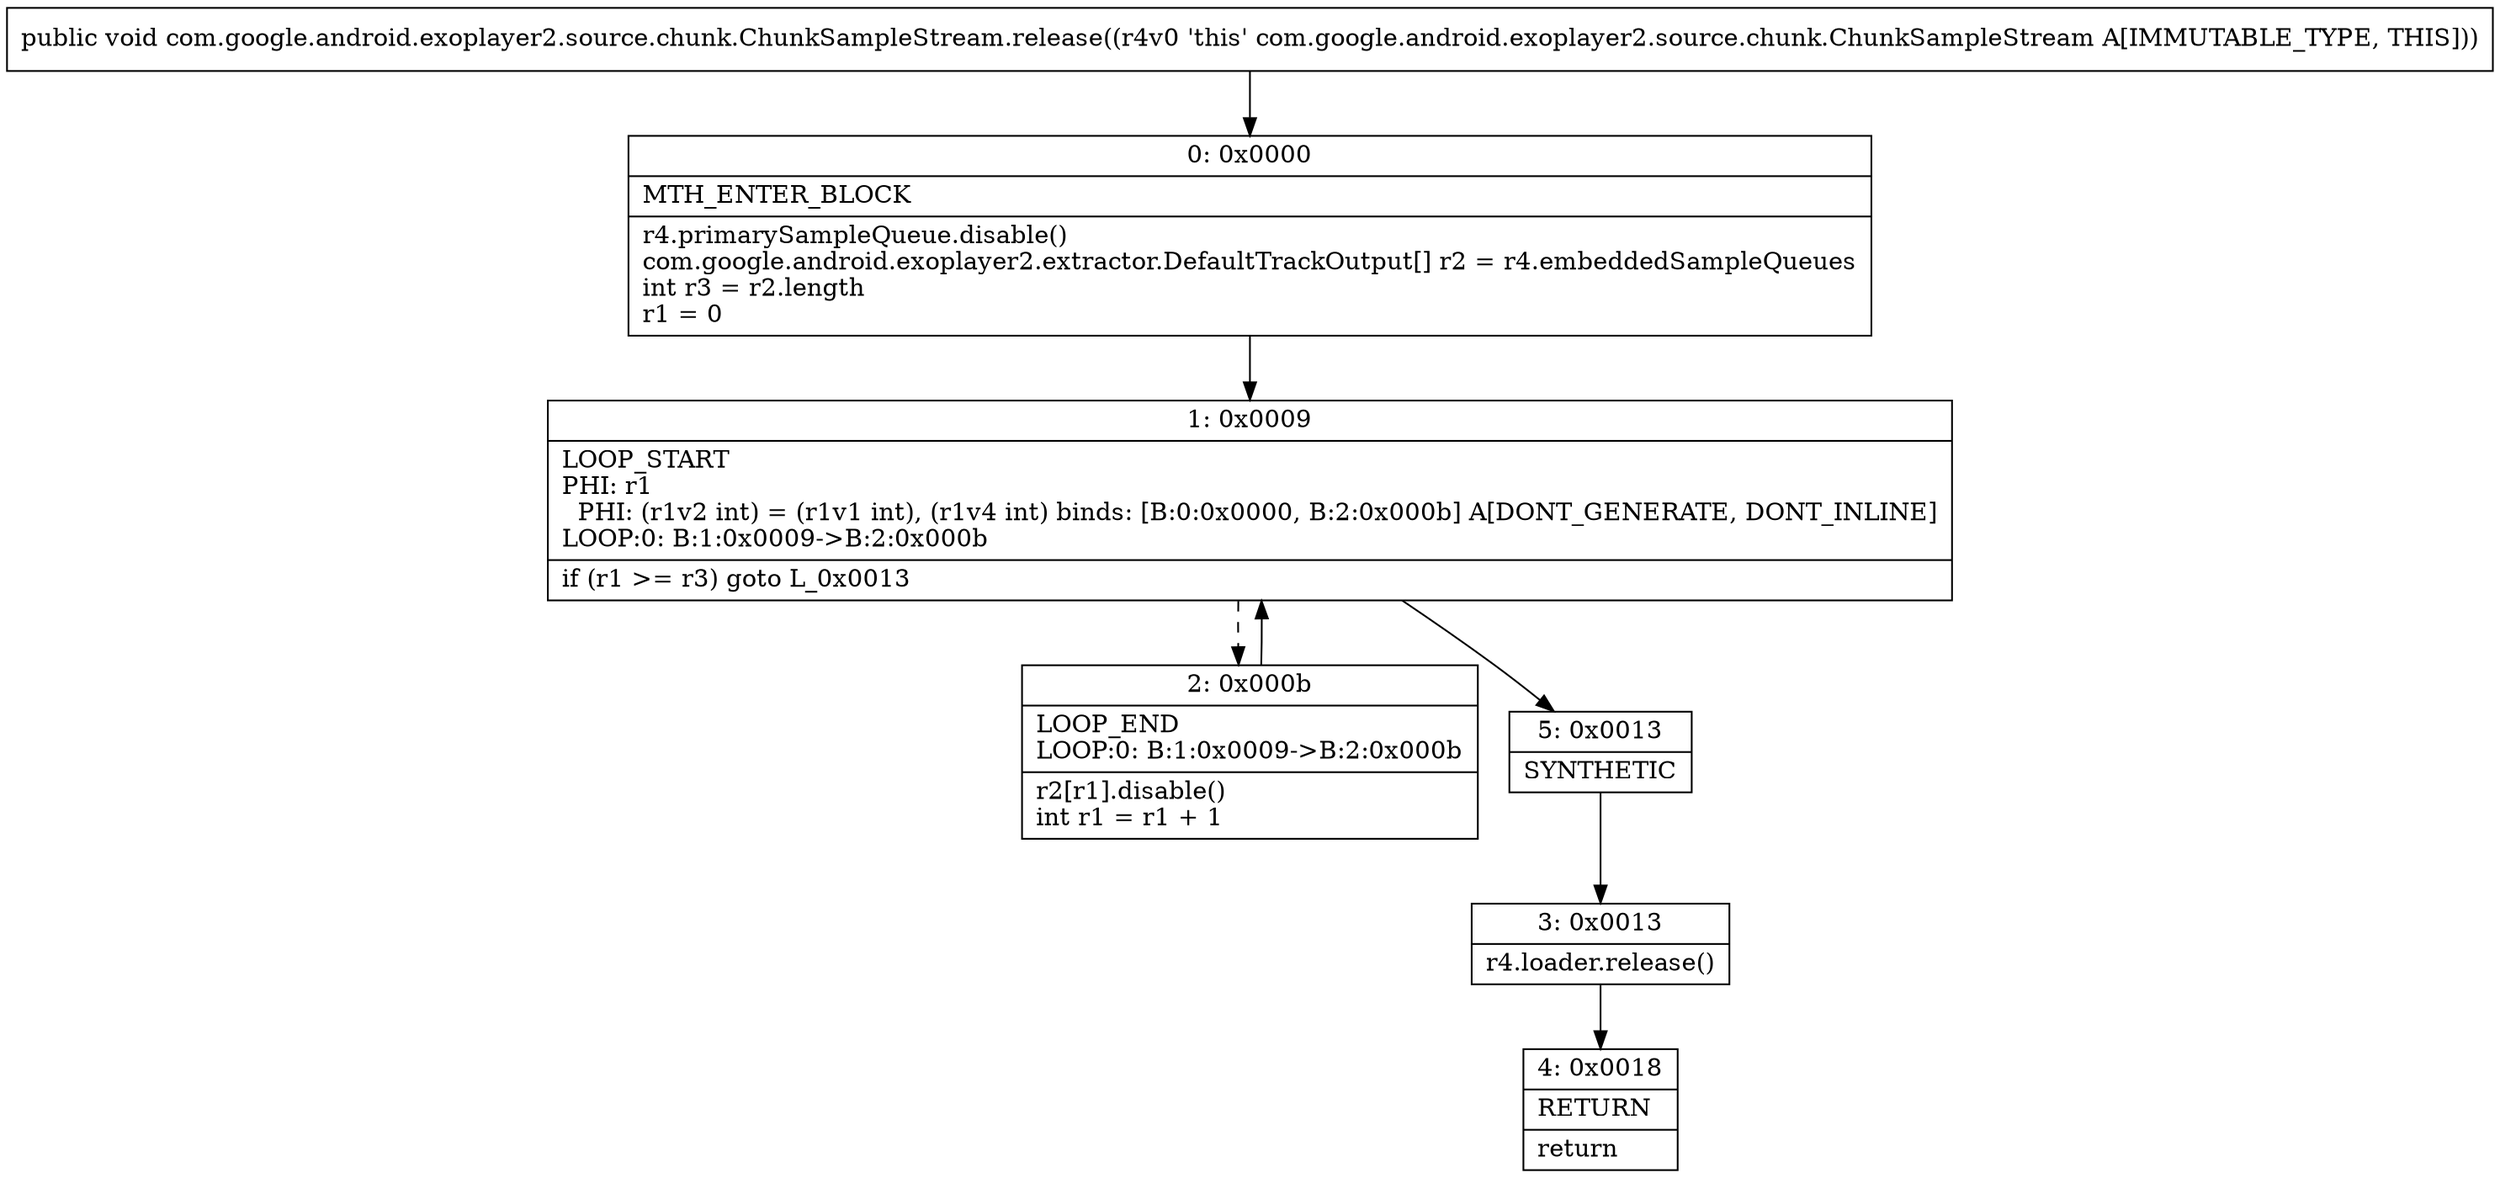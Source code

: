 digraph "CFG forcom.google.android.exoplayer2.source.chunk.ChunkSampleStream.release()V" {
Node_0 [shape=record,label="{0\:\ 0x0000|MTH_ENTER_BLOCK\l|r4.primarySampleQueue.disable()\lcom.google.android.exoplayer2.extractor.DefaultTrackOutput[] r2 = r4.embeddedSampleQueues\lint r3 = r2.length\lr1 = 0\l}"];
Node_1 [shape=record,label="{1\:\ 0x0009|LOOP_START\lPHI: r1 \l  PHI: (r1v2 int) = (r1v1 int), (r1v4 int) binds: [B:0:0x0000, B:2:0x000b] A[DONT_GENERATE, DONT_INLINE]\lLOOP:0: B:1:0x0009\-\>B:2:0x000b\l|if (r1 \>= r3) goto L_0x0013\l}"];
Node_2 [shape=record,label="{2\:\ 0x000b|LOOP_END\lLOOP:0: B:1:0x0009\-\>B:2:0x000b\l|r2[r1].disable()\lint r1 = r1 + 1\l}"];
Node_3 [shape=record,label="{3\:\ 0x0013|r4.loader.release()\l}"];
Node_4 [shape=record,label="{4\:\ 0x0018|RETURN\l|return\l}"];
Node_5 [shape=record,label="{5\:\ 0x0013|SYNTHETIC\l}"];
MethodNode[shape=record,label="{public void com.google.android.exoplayer2.source.chunk.ChunkSampleStream.release((r4v0 'this' com.google.android.exoplayer2.source.chunk.ChunkSampleStream A[IMMUTABLE_TYPE, THIS])) }"];
MethodNode -> Node_0;
Node_0 -> Node_1;
Node_1 -> Node_2[style=dashed];
Node_1 -> Node_5;
Node_2 -> Node_1;
Node_3 -> Node_4;
Node_5 -> Node_3;
}


